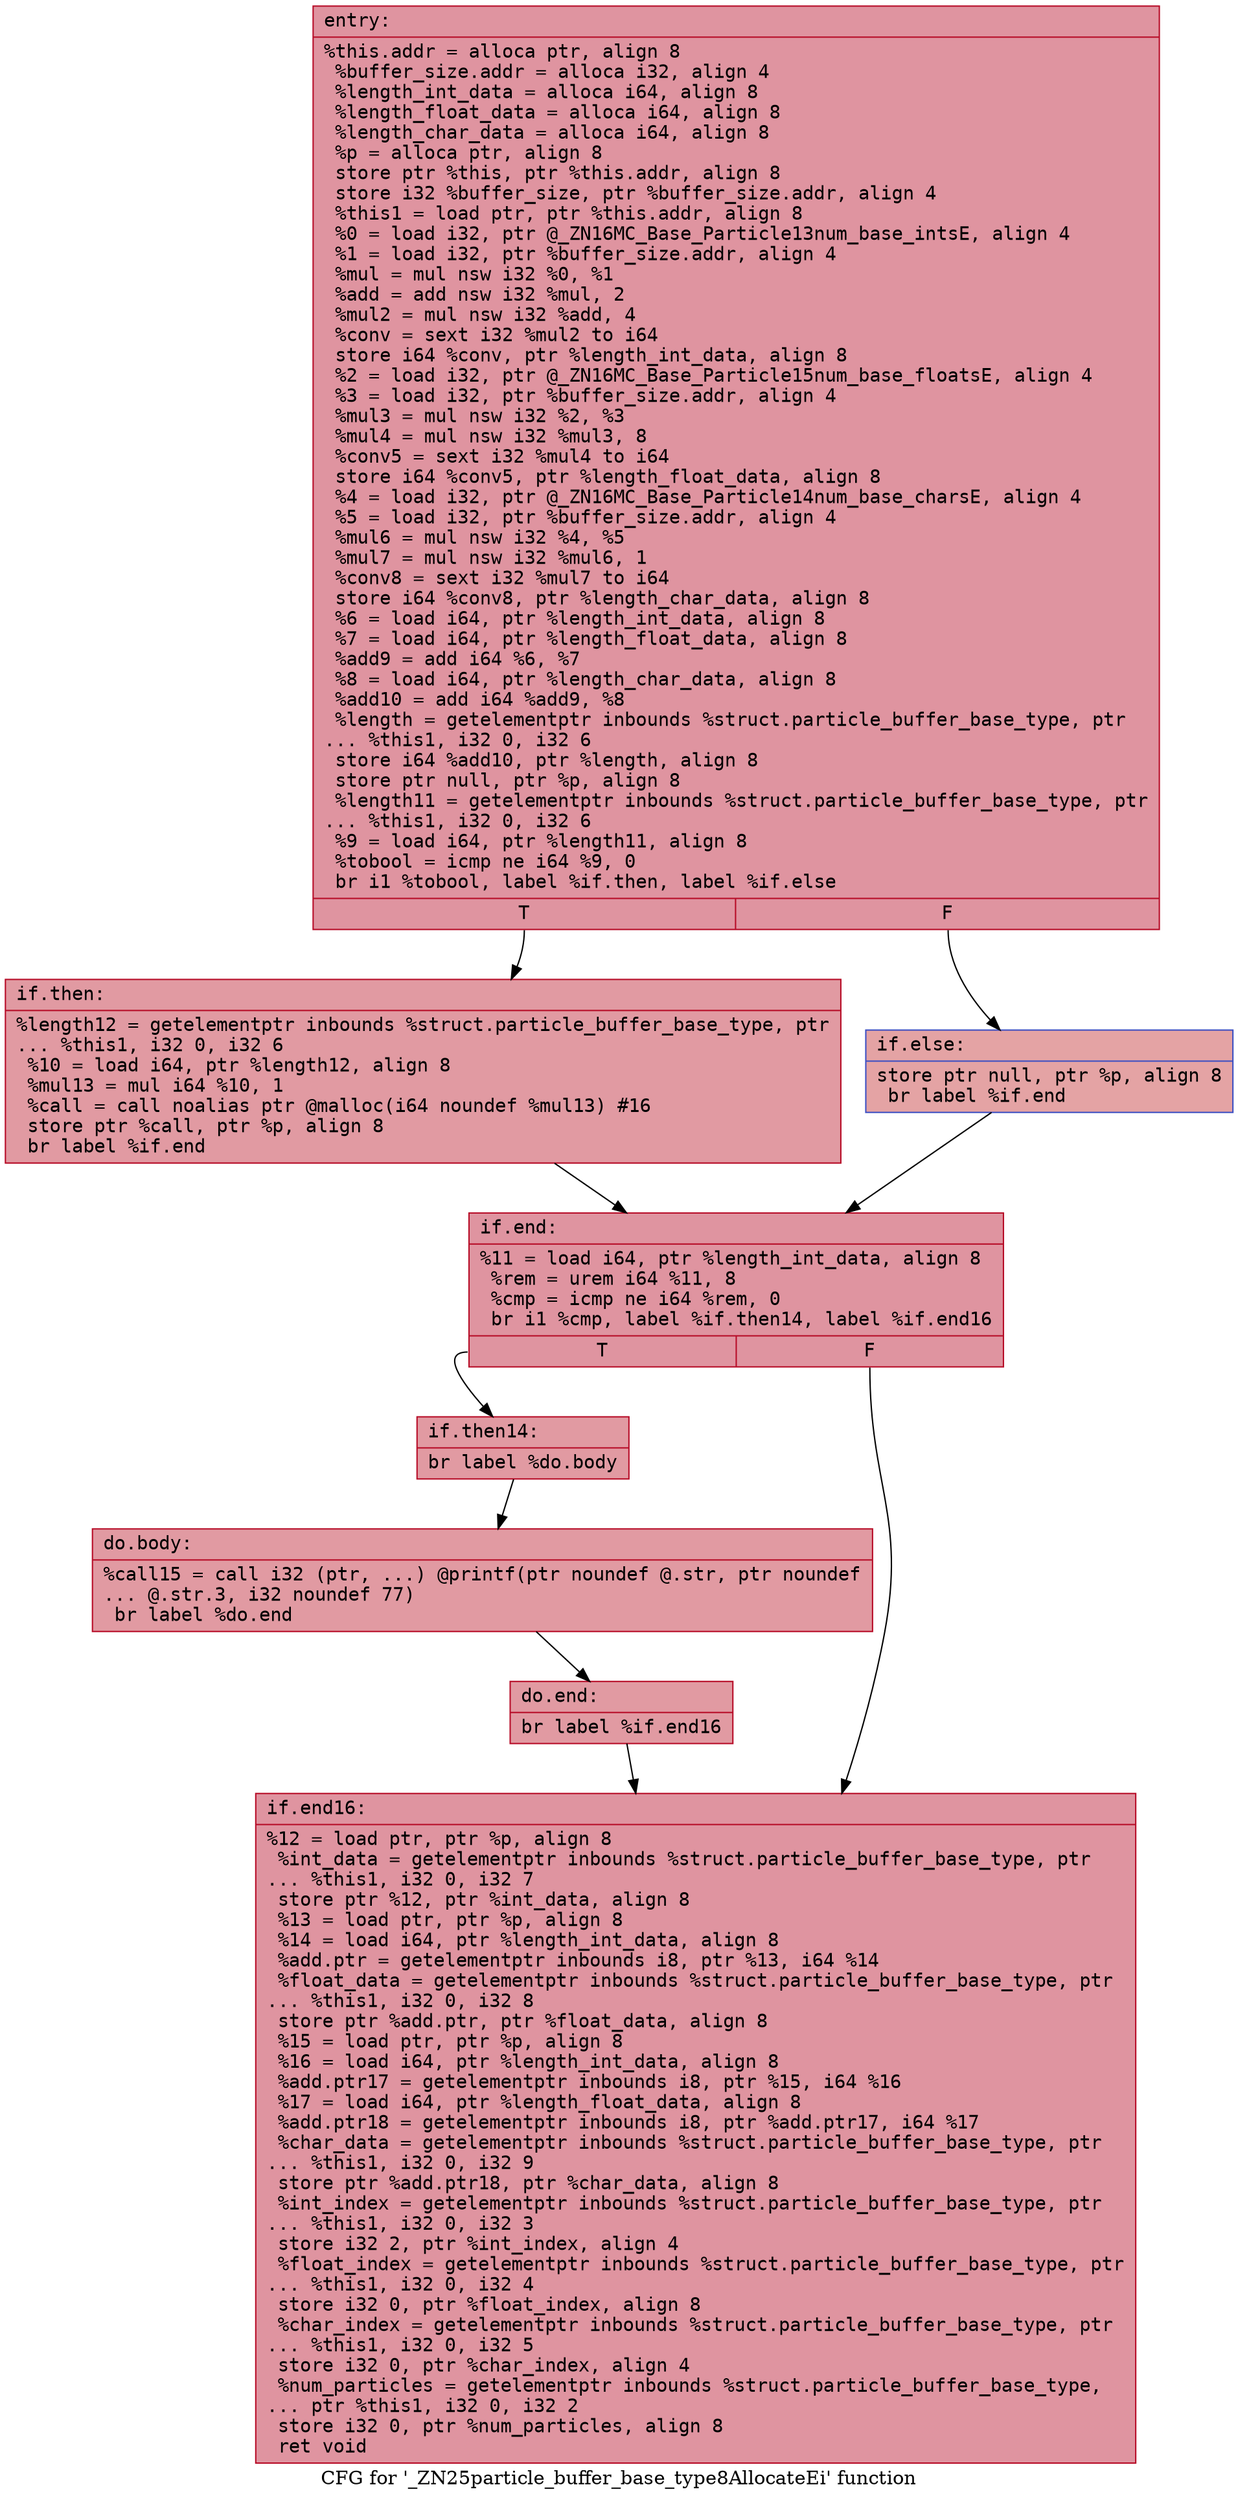 digraph "CFG for '_ZN25particle_buffer_base_type8AllocateEi' function" {
	label="CFG for '_ZN25particle_buffer_base_type8AllocateEi' function";

	Node0x558b6942ca20 [shape=record,color="#b70d28ff", style=filled, fillcolor="#b70d2870" fontname="Courier",label="{entry:\l|  %this.addr = alloca ptr, align 8\l  %buffer_size.addr = alloca i32, align 4\l  %length_int_data = alloca i64, align 8\l  %length_float_data = alloca i64, align 8\l  %length_char_data = alloca i64, align 8\l  %p = alloca ptr, align 8\l  store ptr %this, ptr %this.addr, align 8\l  store i32 %buffer_size, ptr %buffer_size.addr, align 4\l  %this1 = load ptr, ptr %this.addr, align 8\l  %0 = load i32, ptr @_ZN16MC_Base_Particle13num_base_intsE, align 4\l  %1 = load i32, ptr %buffer_size.addr, align 4\l  %mul = mul nsw i32 %0, %1\l  %add = add nsw i32 %mul, 2\l  %mul2 = mul nsw i32 %add, 4\l  %conv = sext i32 %mul2 to i64\l  store i64 %conv, ptr %length_int_data, align 8\l  %2 = load i32, ptr @_ZN16MC_Base_Particle15num_base_floatsE, align 4\l  %3 = load i32, ptr %buffer_size.addr, align 4\l  %mul3 = mul nsw i32 %2, %3\l  %mul4 = mul nsw i32 %mul3, 8\l  %conv5 = sext i32 %mul4 to i64\l  store i64 %conv5, ptr %length_float_data, align 8\l  %4 = load i32, ptr @_ZN16MC_Base_Particle14num_base_charsE, align 4\l  %5 = load i32, ptr %buffer_size.addr, align 4\l  %mul6 = mul nsw i32 %4, %5\l  %mul7 = mul nsw i32 %mul6, 1\l  %conv8 = sext i32 %mul7 to i64\l  store i64 %conv8, ptr %length_char_data, align 8\l  %6 = load i64, ptr %length_int_data, align 8\l  %7 = load i64, ptr %length_float_data, align 8\l  %add9 = add i64 %6, %7\l  %8 = load i64, ptr %length_char_data, align 8\l  %add10 = add i64 %add9, %8\l  %length = getelementptr inbounds %struct.particle_buffer_base_type, ptr\l... %this1, i32 0, i32 6\l  store i64 %add10, ptr %length, align 8\l  store ptr null, ptr %p, align 8\l  %length11 = getelementptr inbounds %struct.particle_buffer_base_type, ptr\l... %this1, i32 0, i32 6\l  %9 = load i64, ptr %length11, align 8\l  %tobool = icmp ne i64 %9, 0\l  br i1 %tobool, label %if.then, label %if.else\l|{<s0>T|<s1>F}}"];
	Node0x558b6942ca20:s0 -> Node0x558b6942f070[tooltip="entry -> if.then\nProbability 62.50%" ];
	Node0x558b6942ca20:s1 -> Node0x558b6942f0e0[tooltip="entry -> if.else\nProbability 37.50%" ];
	Node0x558b6942f070 [shape=record,color="#b70d28ff", style=filled, fillcolor="#bb1b2c70" fontname="Courier",label="{if.then:\l|  %length12 = getelementptr inbounds %struct.particle_buffer_base_type, ptr\l... %this1, i32 0, i32 6\l  %10 = load i64, ptr %length12, align 8\l  %mul13 = mul i64 %10, 1\l  %call = call noalias ptr @malloc(i64 noundef %mul13) #16\l  store ptr %call, ptr %p, align 8\l  br label %if.end\l}"];
	Node0x558b6942f070 -> Node0x558b694306d0[tooltip="if.then -> if.end\nProbability 100.00%" ];
	Node0x558b6942f0e0 [shape=record,color="#3d50c3ff", style=filled, fillcolor="#c32e3170" fontname="Courier",label="{if.else:\l|  store ptr null, ptr %p, align 8\l  br label %if.end\l}"];
	Node0x558b6942f0e0 -> Node0x558b694306d0[tooltip="if.else -> if.end\nProbability 100.00%" ];
	Node0x558b694306d0 [shape=record,color="#b70d28ff", style=filled, fillcolor="#b70d2870" fontname="Courier",label="{if.end:\l|  %11 = load i64, ptr %length_int_data, align 8\l  %rem = urem i64 %11, 8\l  %cmp = icmp ne i64 %rem, 0\l  br i1 %cmp, label %if.then14, label %if.end16\l|{<s0>T|<s1>F}}"];
	Node0x558b694306d0:s0 -> Node0x558b69430ad0[tooltip="if.end -> if.then14\nProbability 62.50%" ];
	Node0x558b694306d0:s1 -> Node0x558b69430b50[tooltip="if.end -> if.end16\nProbability 37.50%" ];
	Node0x558b69430ad0 [shape=record,color="#b70d28ff", style=filled, fillcolor="#bb1b2c70" fontname="Courier",label="{if.then14:\l|  br label %do.body\l}"];
	Node0x558b69430ad0 -> Node0x558b69430c80[tooltip="if.then14 -> do.body\nProbability 100.00%" ];
	Node0x558b69430c80 [shape=record,color="#b70d28ff", style=filled, fillcolor="#bb1b2c70" fontname="Courier",label="{do.body:\l|  %call15 = call i32 (ptr, ...) @printf(ptr noundef @.str, ptr noundef\l... @.str.3, i32 noundef 77)\l  br label %do.end\l}"];
	Node0x558b69430c80 -> Node0x558b69430e00[tooltip="do.body -> do.end\nProbability 100.00%" ];
	Node0x558b69430e00 [shape=record,color="#b70d28ff", style=filled, fillcolor="#bb1b2c70" fontname="Courier",label="{do.end:\l|  br label %if.end16\l}"];
	Node0x558b69430e00 -> Node0x558b69430b50[tooltip="do.end -> if.end16\nProbability 100.00%" ];
	Node0x558b69430b50 [shape=record,color="#b70d28ff", style=filled, fillcolor="#b70d2870" fontname="Courier",label="{if.end16:\l|  %12 = load ptr, ptr %p, align 8\l  %int_data = getelementptr inbounds %struct.particle_buffer_base_type, ptr\l... %this1, i32 0, i32 7\l  store ptr %12, ptr %int_data, align 8\l  %13 = load ptr, ptr %p, align 8\l  %14 = load i64, ptr %length_int_data, align 8\l  %add.ptr = getelementptr inbounds i8, ptr %13, i64 %14\l  %float_data = getelementptr inbounds %struct.particle_buffer_base_type, ptr\l... %this1, i32 0, i32 8\l  store ptr %add.ptr, ptr %float_data, align 8\l  %15 = load ptr, ptr %p, align 8\l  %16 = load i64, ptr %length_int_data, align 8\l  %add.ptr17 = getelementptr inbounds i8, ptr %15, i64 %16\l  %17 = load i64, ptr %length_float_data, align 8\l  %add.ptr18 = getelementptr inbounds i8, ptr %add.ptr17, i64 %17\l  %char_data = getelementptr inbounds %struct.particle_buffer_base_type, ptr\l... %this1, i32 0, i32 9\l  store ptr %add.ptr18, ptr %char_data, align 8\l  %int_index = getelementptr inbounds %struct.particle_buffer_base_type, ptr\l... %this1, i32 0, i32 3\l  store i32 2, ptr %int_index, align 4\l  %float_index = getelementptr inbounds %struct.particle_buffer_base_type, ptr\l... %this1, i32 0, i32 4\l  store i32 0, ptr %float_index, align 8\l  %char_index = getelementptr inbounds %struct.particle_buffer_base_type, ptr\l... %this1, i32 0, i32 5\l  store i32 0, ptr %char_index, align 4\l  %num_particles = getelementptr inbounds %struct.particle_buffer_base_type,\l... ptr %this1, i32 0, i32 2\l  store i32 0, ptr %num_particles, align 8\l  ret void\l}"];
}

